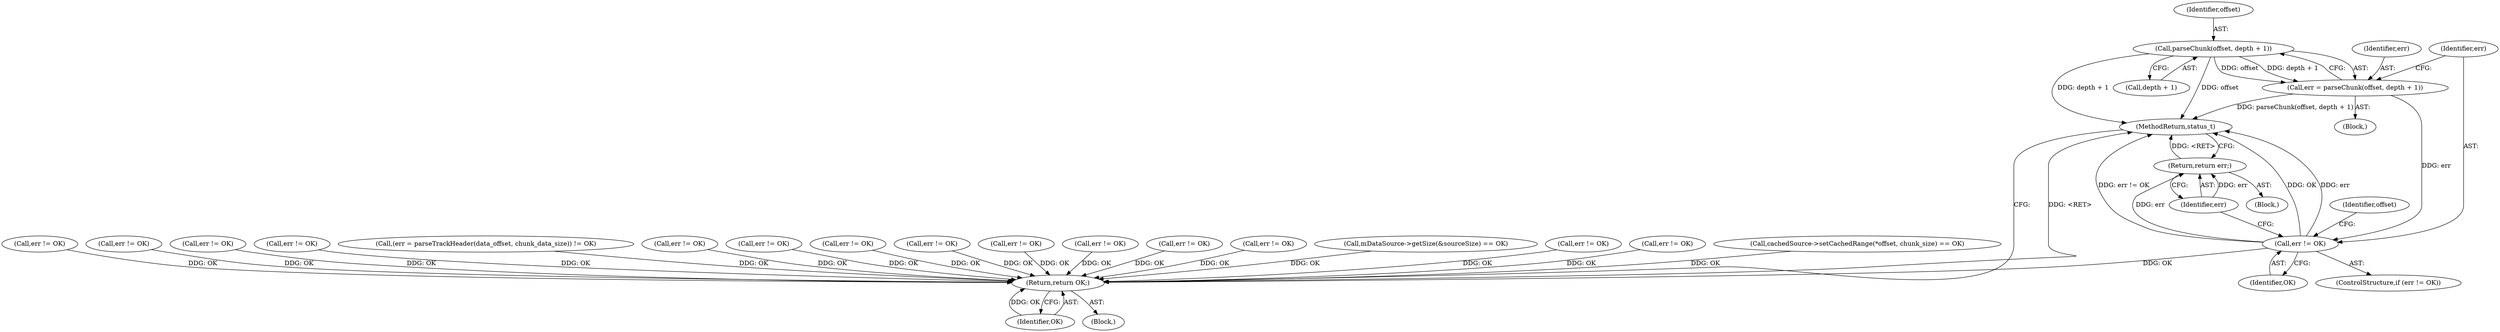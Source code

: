 digraph "0_Android_463a6f807e187828442949d1924e143cf07778c6@pointer" {
"1002289" [label="(Call,parseChunk(offset, depth + 1))"];
"1002287" [label="(Call,err = parseChunk(offset, depth + 1))"];
"1002295" [label="(Call,err != OK)"];
"1002299" [label="(Return,return err;)"];
"1002916" [label="(Return,return OK;)"];
"1002288" [label="(Identifier,err)"];
"1002291" [label="(Call,depth + 1)"];
"1002283" [label="(Identifier,offset)"];
"1001610" [label="(Call,err != OK)"];
"1002295" [label="(Call,err != OK)"];
"1001824" [label="(Call,err != OK)"];
"1000191" [label="(Call,mDataSource->getSize(&sourceSize) == OK)"];
"1002917" [label="(Identifier,OK)"];
"1001744" [label="(Call,err != OK)"];
"1002296" [label="(Identifier,err)"];
"1002300" [label="(Identifier,err)"];
"1000493" [label="(Call,err != OK)"];
"1000394" [label="(Call,cachedSource->setCachedRange(*offset, chunk_size) == OK)"];
"1000565" [label="(Call,err != OK)"];
"1002866" [label="(Call,err != OK)"];
"1002298" [label="(Block,)"];
"1001772" [label="(Call,err != OK)"];
"1001475" [label="(Call,err != OK)"];
"1000988" [label="(Call,(err = parseTrackHeader(data_offset, chunk_data_size)) != OK)"];
"1002289" [label="(Call,parseChunk(offset, depth + 1))"];
"1002330" [label="(Call,err != OK)"];
"1002299" [label="(Return,return err;)"];
"1002916" [label="(Return,return OK;)"];
"1002285" [label="(Block,)"];
"1001992" [label="(Call,err != OK)"];
"1001973" [label="(Call,err != OK)"];
"1002290" [label="(Identifier,offset)"];
"1001954" [label="(Call,err != OK)"];
"1002129" [label="(Call,err != OK)"];
"1002294" [label="(ControlStructure,if (err != OK))"];
"1002918" [label="(MethodReturn,status_t)"];
"1001791" [label="(Call,err != OK)"];
"1000106" [label="(Block,)"];
"1002287" [label="(Call,err = parseChunk(offset, depth + 1))"];
"1002297" [label="(Identifier,OK)"];
"1002289" -> "1002287"  [label="AST: "];
"1002289" -> "1002291"  [label="CFG: "];
"1002290" -> "1002289"  [label="AST: "];
"1002291" -> "1002289"  [label="AST: "];
"1002287" -> "1002289"  [label="CFG: "];
"1002289" -> "1002918"  [label="DDG: offset"];
"1002289" -> "1002918"  [label="DDG: depth + 1"];
"1002289" -> "1002287"  [label="DDG: offset"];
"1002289" -> "1002287"  [label="DDG: depth + 1"];
"1002287" -> "1002285"  [label="AST: "];
"1002288" -> "1002287"  [label="AST: "];
"1002296" -> "1002287"  [label="CFG: "];
"1002287" -> "1002918"  [label="DDG: parseChunk(offset, depth + 1)"];
"1002287" -> "1002295"  [label="DDG: err"];
"1002295" -> "1002294"  [label="AST: "];
"1002295" -> "1002297"  [label="CFG: "];
"1002296" -> "1002295"  [label="AST: "];
"1002297" -> "1002295"  [label="AST: "];
"1002283" -> "1002295"  [label="CFG: "];
"1002300" -> "1002295"  [label="CFG: "];
"1002295" -> "1002918"  [label="DDG: OK"];
"1002295" -> "1002918"  [label="DDG: err"];
"1002295" -> "1002918"  [label="DDG: err != OK"];
"1002295" -> "1002299"  [label="DDG: err"];
"1002295" -> "1002916"  [label="DDG: OK"];
"1002299" -> "1002298"  [label="AST: "];
"1002299" -> "1002300"  [label="CFG: "];
"1002300" -> "1002299"  [label="AST: "];
"1002918" -> "1002299"  [label="CFG: "];
"1002299" -> "1002918"  [label="DDG: <RET>"];
"1002300" -> "1002299"  [label="DDG: err"];
"1002916" -> "1000106"  [label="AST: "];
"1002916" -> "1002917"  [label="CFG: "];
"1002917" -> "1002916"  [label="AST: "];
"1002918" -> "1002916"  [label="CFG: "];
"1002916" -> "1002918"  [label="DDG: <RET>"];
"1002917" -> "1002916"  [label="DDG: OK"];
"1002866" -> "1002916"  [label="DDG: OK"];
"1000191" -> "1002916"  [label="DDG: OK"];
"1001744" -> "1002916"  [label="DDG: OK"];
"1000493" -> "1002916"  [label="DDG: OK"];
"1000565" -> "1002916"  [label="DDG: OK"];
"1001772" -> "1002916"  [label="DDG: OK"];
"1001791" -> "1002916"  [label="DDG: OK"];
"1000394" -> "1002916"  [label="DDG: OK"];
"1001973" -> "1002916"  [label="DDG: OK"];
"1002129" -> "1002916"  [label="DDG: OK"];
"1001475" -> "1002916"  [label="DDG: OK"];
"1001610" -> "1002916"  [label="DDG: OK"];
"1001992" -> "1002916"  [label="DDG: OK"];
"1001954" -> "1002916"  [label="DDG: OK"];
"1000988" -> "1002916"  [label="DDG: OK"];
"1001824" -> "1002916"  [label="DDG: OK"];
"1002330" -> "1002916"  [label="DDG: OK"];
}

